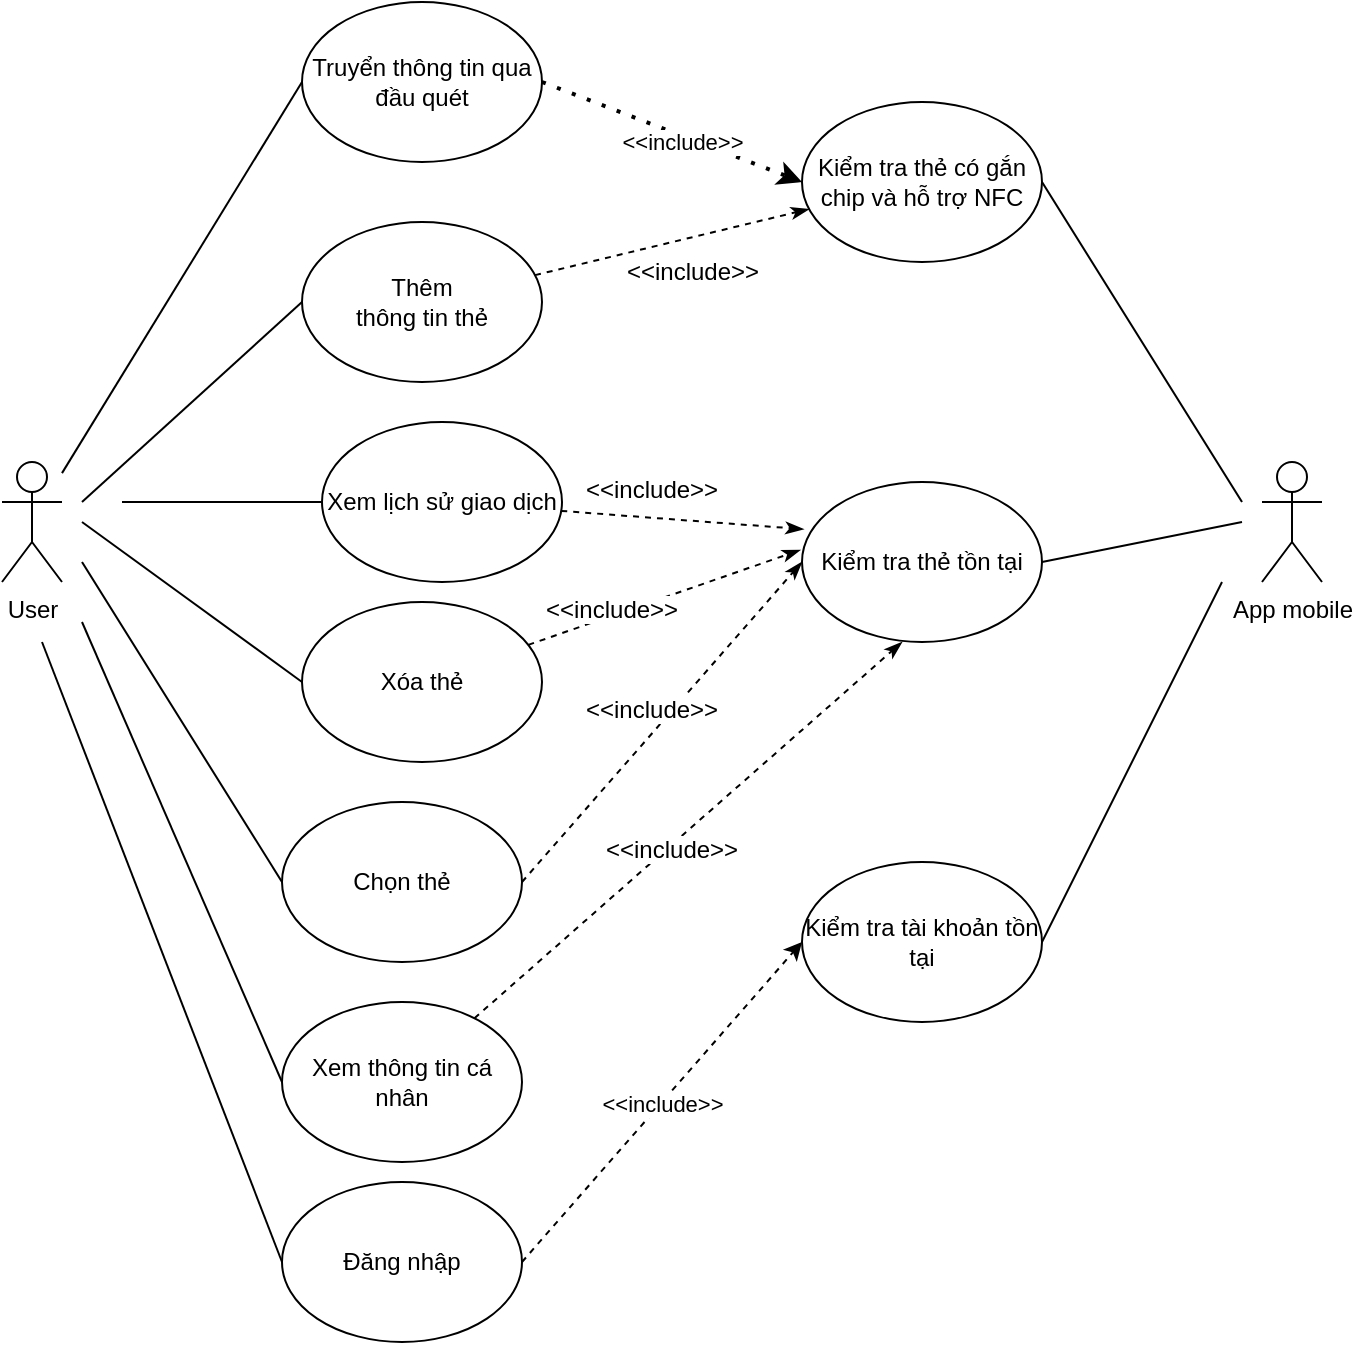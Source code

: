 <mxfile version="20.8.16" type="device"><diagram name="Page-1" id="b1Wf7JR_ajOF1pXngETa"><mxGraphModel dx="521" dy="613" grid="1" gridSize="10" guides="1" tooltips="1" connect="1" arrows="1" fold="1" page="1" pageScale="1" pageWidth="850" pageHeight="1100" math="0" shadow="0"><root><mxCell id="0"/><mxCell id="1" parent="0"/><mxCell id="13Fh_kgK--NjNGy1iI1f-3" value="User" style="shape=umlActor;verticalLabelPosition=bottom;verticalAlign=top;html=1;outlineConnect=0;" vertex="1" parent="1"><mxGeometry x="70" y="240" width="30" height="60" as="geometry"/></mxCell><mxCell id="13Fh_kgK--NjNGy1iI1f-39" style="rounded=0;orthogonalLoop=1;jettySize=auto;html=1;dashed=1;endArrow=classicThin;endFill=1;" edge="1" parent="1" source="13Fh_kgK--NjNGy1iI1f-6" target="13Fh_kgK--NjNGy1iI1f-26"><mxGeometry relative="1" as="geometry"><mxPoint x="460" y="120" as="targetPoint"/></mxGeometry></mxCell><mxCell id="13Fh_kgK--NjNGy1iI1f-6" value="Thêm&lt;br style=&quot;border-color: var(--border-color);&quot;&gt;thông tin thẻ" style="ellipse;whiteSpace=wrap;html=1;" vertex="1" parent="1"><mxGeometry x="220" y="120" width="120" height="80" as="geometry"/></mxCell><mxCell id="13Fh_kgK--NjNGy1iI1f-41" style="edgeStyle=none;rounded=0;orthogonalLoop=1;jettySize=auto;html=1;entryX=0.417;entryY=1;entryDx=0;entryDy=0;entryPerimeter=0;dashed=1;endArrow=classicThin;endFill=1;" edge="1" parent="1" source="13Fh_kgK--NjNGy1iI1f-7" target="13Fh_kgK--NjNGy1iI1f-25"><mxGeometry relative="1" as="geometry"/></mxCell><mxCell id="13Fh_kgK--NjNGy1iI1f-7" value="Xem thông tin cá nhân" style="ellipse;whiteSpace=wrap;html=1;" vertex="1" parent="1"><mxGeometry x="210" y="510" width="120" height="80" as="geometry"/></mxCell><mxCell id="13Fh_kgK--NjNGy1iI1f-8" value="Truyển thông tin qua đầu quét" style="ellipse;whiteSpace=wrap;html=1;" vertex="1" parent="1"><mxGeometry x="220" y="10" width="120" height="80" as="geometry"/></mxCell><mxCell id="13Fh_kgK--NjNGy1iI1f-38" style="rounded=0;orthogonalLoop=1;jettySize=auto;html=1;entryX=-0.007;entryY=0.425;entryDx=0;entryDy=0;entryPerimeter=0;endArrow=classicThin;endFill=1;dashed=1;" edge="1" parent="1" source="13Fh_kgK--NjNGy1iI1f-9" target="13Fh_kgK--NjNGy1iI1f-25"><mxGeometry relative="1" as="geometry"/></mxCell><mxCell id="13Fh_kgK--NjNGy1iI1f-9" value="Xóa thẻ" style="ellipse;whiteSpace=wrap;html=1;" vertex="1" parent="1"><mxGeometry x="220" y="310" width="120" height="80" as="geometry"/></mxCell><mxCell id="13Fh_kgK--NjNGy1iI1f-10" value="Chọn thẻ" style="ellipse;whiteSpace=wrap;html=1;" vertex="1" parent="1"><mxGeometry x="210" y="410" width="120" height="80" as="geometry"/></mxCell><mxCell id="13Fh_kgK--NjNGy1iI1f-13" value="App mobile" style="shape=umlActor;verticalLabelPosition=bottom;verticalAlign=top;html=1;outlineConnect=0;" vertex="1" parent="1"><mxGeometry x="700" y="240" width="30" height="60" as="geometry"/></mxCell><mxCell id="13Fh_kgK--NjNGy1iI1f-16" value="" style="endArrow=none;html=1;rounded=0;entryX=0;entryY=0.5;entryDx=0;entryDy=0;" edge="1" parent="1" source="13Fh_kgK--NjNGy1iI1f-3" target="13Fh_kgK--NjNGy1iI1f-8"><mxGeometry width="50" height="50" relative="1" as="geometry"><mxPoint x="260" y="330" as="sourcePoint"/><mxPoint x="310" y="280" as="targetPoint"/></mxGeometry></mxCell><mxCell id="13Fh_kgK--NjNGy1iI1f-17" value="" style="endArrow=none;html=1;rounded=0;entryX=0;entryY=0.5;entryDx=0;entryDy=0;" edge="1" parent="1" target="13Fh_kgK--NjNGy1iI1f-6"><mxGeometry width="50" height="50" relative="1" as="geometry"><mxPoint x="110" y="260" as="sourcePoint"/><mxPoint x="180" y="330" as="targetPoint"/></mxGeometry></mxCell><mxCell id="13Fh_kgK--NjNGy1iI1f-18" value="" style="endArrow=none;html=1;rounded=0;entryX=0;entryY=0.5;entryDx=0;entryDy=0;" edge="1" parent="1" target="13Fh_kgK--NjNGy1iI1f-9"><mxGeometry width="50" height="50" relative="1" as="geometry"><mxPoint x="110" y="270" as="sourcePoint"/><mxPoint x="310" y="280" as="targetPoint"/></mxGeometry></mxCell><mxCell id="13Fh_kgK--NjNGy1iI1f-19" value="" style="endArrow=none;html=1;rounded=0;entryX=0;entryY=0.5;entryDx=0;entryDy=0;" edge="1" parent="1" target="13Fh_kgK--NjNGy1iI1f-10"><mxGeometry width="50" height="50" relative="1" as="geometry"><mxPoint x="110" y="290" as="sourcePoint"/><mxPoint x="310" y="280" as="targetPoint"/></mxGeometry></mxCell><mxCell id="13Fh_kgK--NjNGy1iI1f-20" value="" style="endArrow=none;html=1;rounded=0;entryX=0;entryY=0.5;entryDx=0;entryDy=0;" edge="1" parent="1" target="13Fh_kgK--NjNGy1iI1f-7"><mxGeometry width="50" height="50" relative="1" as="geometry"><mxPoint x="110" y="320" as="sourcePoint"/><mxPoint x="200" y="550" as="targetPoint"/></mxGeometry></mxCell><mxCell id="13Fh_kgK--NjNGy1iI1f-40" style="edgeStyle=none;rounded=0;orthogonalLoop=1;jettySize=auto;html=1;entryX=0.007;entryY=0.295;entryDx=0;entryDy=0;entryPerimeter=0;dashed=1;endArrow=classicThin;endFill=1;" edge="1" parent="1" source="13Fh_kgK--NjNGy1iI1f-21" target="13Fh_kgK--NjNGy1iI1f-25"><mxGeometry relative="1" as="geometry"/></mxCell><mxCell id="13Fh_kgK--NjNGy1iI1f-21" value="Xem lịch sử giao dịch" style="ellipse;whiteSpace=wrap;html=1;" vertex="1" parent="1"><mxGeometry x="230" y="220" width="120" height="80" as="geometry"/></mxCell><mxCell id="13Fh_kgK--NjNGy1iI1f-22" value="" style="endArrow=none;html=1;rounded=0;entryX=0;entryY=0.5;entryDx=0;entryDy=0;" edge="1" parent="1" target="13Fh_kgK--NjNGy1iI1f-21"><mxGeometry width="50" height="50" relative="1" as="geometry"><mxPoint x="130" y="260" as="sourcePoint"/><mxPoint x="310" y="270" as="targetPoint"/></mxGeometry></mxCell><mxCell id="13Fh_kgK--NjNGy1iI1f-23" value="Đăng nhập" style="ellipse;whiteSpace=wrap;html=1;" vertex="1" parent="1"><mxGeometry x="210" y="600" width="120" height="80" as="geometry"/></mxCell><mxCell id="13Fh_kgK--NjNGy1iI1f-24" value="Kiểm tra tài khoản tồn tại" style="ellipse;whiteSpace=wrap;html=1;" vertex="1" parent="1"><mxGeometry x="470" y="440" width="120" height="80" as="geometry"/></mxCell><mxCell id="13Fh_kgK--NjNGy1iI1f-25" value="Kiểm tra thẻ tồn tại" style="ellipse;whiteSpace=wrap;html=1;" vertex="1" parent="1"><mxGeometry x="470" y="250" width="120" height="80" as="geometry"/></mxCell><mxCell id="13Fh_kgK--NjNGy1iI1f-26" value="Kiểm tra thẻ có gắn chip và hỗ trợ NFC" style="ellipse;whiteSpace=wrap;html=1;" vertex="1" parent="1"><mxGeometry x="470" y="60" width="120" height="80" as="geometry"/></mxCell><mxCell id="13Fh_kgK--NjNGy1iI1f-27" value="" style="endArrow=none;html=1;rounded=0;entryX=0;entryY=0.5;entryDx=0;entryDy=0;" edge="1" parent="1" target="13Fh_kgK--NjNGy1iI1f-23"><mxGeometry width="50" height="50" relative="1" as="geometry"><mxPoint x="90" y="330" as="sourcePoint"/><mxPoint x="370" y="560" as="targetPoint"/></mxGeometry></mxCell><mxCell id="13Fh_kgK--NjNGy1iI1f-28" value="" style="endArrow=none;html=1;rounded=0;entryX=1;entryY=0.5;entryDx=0;entryDy=0;" edge="1" parent="1" target="13Fh_kgK--NjNGy1iI1f-26"><mxGeometry width="50" height="50" relative="1" as="geometry"><mxPoint x="690" y="260" as="sourcePoint"/><mxPoint x="450" y="260" as="targetPoint"/></mxGeometry></mxCell><mxCell id="13Fh_kgK--NjNGy1iI1f-29" value="" style="endArrow=none;html=1;rounded=0;exitX=1;exitY=0.5;exitDx=0;exitDy=0;" edge="1" parent="1" source="13Fh_kgK--NjNGy1iI1f-25"><mxGeometry width="50" height="50" relative="1" as="geometry"><mxPoint x="400" y="310" as="sourcePoint"/><mxPoint x="690" y="270" as="targetPoint"/></mxGeometry></mxCell><mxCell id="13Fh_kgK--NjNGy1iI1f-30" value="" style="endArrow=none;html=1;rounded=0;exitX=1;exitY=0.5;exitDx=0;exitDy=0;" edge="1" parent="1" source="13Fh_kgK--NjNGy1iI1f-24"><mxGeometry width="50" height="50" relative="1" as="geometry"><mxPoint x="400" y="310" as="sourcePoint"/><mxPoint x="680" y="300" as="targetPoint"/></mxGeometry></mxCell><mxCell id="13Fh_kgK--NjNGy1iI1f-31" value="" style="endArrow=classic;dashed=1;html=1;rounded=0;exitX=1;exitY=0.5;exitDx=0;exitDy=0;endFill=1;entryX=0;entryY=0.5;entryDx=0;entryDy=0;" edge="1" parent="1" source="13Fh_kgK--NjNGy1iI1f-23" target="13Fh_kgK--NjNGy1iI1f-24"><mxGeometry width="50" height="50" relative="1" as="geometry"><mxPoint x="400" y="310" as="sourcePoint"/><mxPoint x="460" y="500" as="targetPoint"/></mxGeometry></mxCell><mxCell id="13Fh_kgK--NjNGy1iI1f-32" value="&amp;lt;&amp;lt;include&amp;gt;&amp;gt;" style="edgeLabel;html=1;align=center;verticalAlign=middle;resizable=0;points=[];" vertex="1" connectable="0" parent="13Fh_kgK--NjNGy1iI1f-31"><mxGeometry x="0.789" y="-2" relative="1" as="geometry"><mxPoint x="-57" y="62" as="offset"/></mxGeometry></mxCell><mxCell id="13Fh_kgK--NjNGy1iI1f-35" value="&amp;lt;&amp;lt;include&amp;gt;&amp;gt;" style="endArrow=classic;dashed=1;html=1;dashPattern=1 3;strokeWidth=2;rounded=0;exitX=1;exitY=0.5;exitDx=0;exitDy=0;entryX=0;entryY=0.5;entryDx=0;entryDy=0;endFill=1;" edge="1" parent="1" source="13Fh_kgK--NjNGy1iI1f-8" target="13Fh_kgK--NjNGy1iI1f-26"><mxGeometry x="0.093" y="-3" width="50" height="50" relative="1" as="geometry"><mxPoint x="280" y="350" as="sourcePoint"/><mxPoint x="330" y="300" as="targetPoint"/><mxPoint as="offset"/></mxGeometry></mxCell><mxCell id="13Fh_kgK--NjNGy1iI1f-37" value="" style="endArrow=classicThin;dashed=1;html=1;rounded=0;exitX=1;exitY=0.5;exitDx=0;exitDy=0;entryX=0;entryY=0.5;entryDx=0;entryDy=0;endFill=1;" edge="1" parent="1" source="13Fh_kgK--NjNGy1iI1f-10" target="13Fh_kgK--NjNGy1iI1f-25"><mxGeometry width="50" height="50" relative="1" as="geometry"><mxPoint x="280" y="350" as="sourcePoint"/><mxPoint x="330" y="300" as="targetPoint"/></mxGeometry></mxCell><mxCell id="13Fh_kgK--NjNGy1iI1f-42" value="&amp;lt;&amp;lt;include&amp;gt;&amp;gt;" style="text;html=1;align=center;verticalAlign=middle;resizable=0;points=[];autosize=1;strokeColor=none;fillColor=none;labelBackgroundColor=default;" vertex="1" parent="1"><mxGeometry x="370" y="130" width="90" height="30" as="geometry"/></mxCell><mxCell id="13Fh_kgK--NjNGy1iI1f-43" value="&lt;span style=&quot;color: rgb(0, 0, 0); font-family: Helvetica; font-size: 12px; font-style: normal; font-variant-ligatures: normal; font-variant-caps: normal; font-weight: 400; letter-spacing: normal; orphans: 2; text-align: center; text-indent: 0px; text-transform: none; widows: 2; word-spacing: 0px; -webkit-text-stroke-width: 0px; text-decoration-thickness: initial; text-decoration-style: initial; text-decoration-color: initial; float: none; display: inline !important;&quot;&gt;&amp;lt;&amp;lt;include&amp;gt;&amp;gt;&lt;/span&gt;" style="text;whiteSpace=wrap;html=1;labelBackgroundColor=default;" vertex="1" parent="1"><mxGeometry x="360" y="240" width="100" height="40" as="geometry"/></mxCell><mxCell id="13Fh_kgK--NjNGy1iI1f-46" value="&lt;span style=&quot;color: rgb(0, 0, 0); font-family: Helvetica; font-size: 12px; font-style: normal; font-variant-ligatures: normal; font-variant-caps: normal; font-weight: 400; letter-spacing: normal; orphans: 2; text-align: center; text-indent: 0px; text-transform: none; widows: 2; word-spacing: 0px; -webkit-text-stroke-width: 0px; text-decoration-thickness: initial; text-decoration-style: initial; text-decoration-color: initial; float: none; display: inline !important;&quot;&gt;&amp;lt;&amp;lt;include&amp;gt;&amp;gt;&lt;/span&gt;" style="text;html=1;labelBackgroundColor=default;" vertex="1" parent="1"><mxGeometry x="340" y="300" width="100" height="40" as="geometry"/></mxCell><mxCell id="13Fh_kgK--NjNGy1iI1f-47" value="&lt;span style=&quot;color: rgb(0, 0, 0); font-family: Helvetica; font-size: 12px; font-style: normal; font-variant-ligatures: normal; font-variant-caps: normal; font-weight: 400; letter-spacing: normal; orphans: 2; text-align: center; text-indent: 0px; text-transform: none; widows: 2; word-spacing: 0px; -webkit-text-stroke-width: 0px; text-decoration-thickness: initial; text-decoration-style: initial; text-decoration-color: initial; float: none; display: inline !important;&quot;&gt;&amp;lt;&amp;lt;include&amp;gt;&amp;gt;&lt;/span&gt;" style="text;html=1;labelBorderColor=none;labelBackgroundColor=default;" vertex="1" parent="1"><mxGeometry x="360" y="350" width="100" height="40" as="geometry"/></mxCell><mxCell id="13Fh_kgK--NjNGy1iI1f-48" value="&lt;span style=&quot;color: rgb(0, 0, 0); font-family: Helvetica; font-size: 12px; font-style: normal; font-variant-ligatures: normal; font-variant-caps: normal; font-weight: 400; letter-spacing: normal; orphans: 2; text-align: center; text-indent: 0px; text-transform: none; widows: 2; word-spacing: 0px; -webkit-text-stroke-width: 0px; text-decoration-thickness: initial; text-decoration-style: initial; text-decoration-color: initial; float: none; display: inline !important;&quot;&gt;&amp;lt;&amp;lt;include&amp;gt;&amp;gt;&lt;/span&gt;" style="text;html=1;labelBackgroundColor=default;" vertex="1" parent="1"><mxGeometry x="370" y="420" width="100" height="40" as="geometry"/></mxCell></root></mxGraphModel></diagram></mxfile>